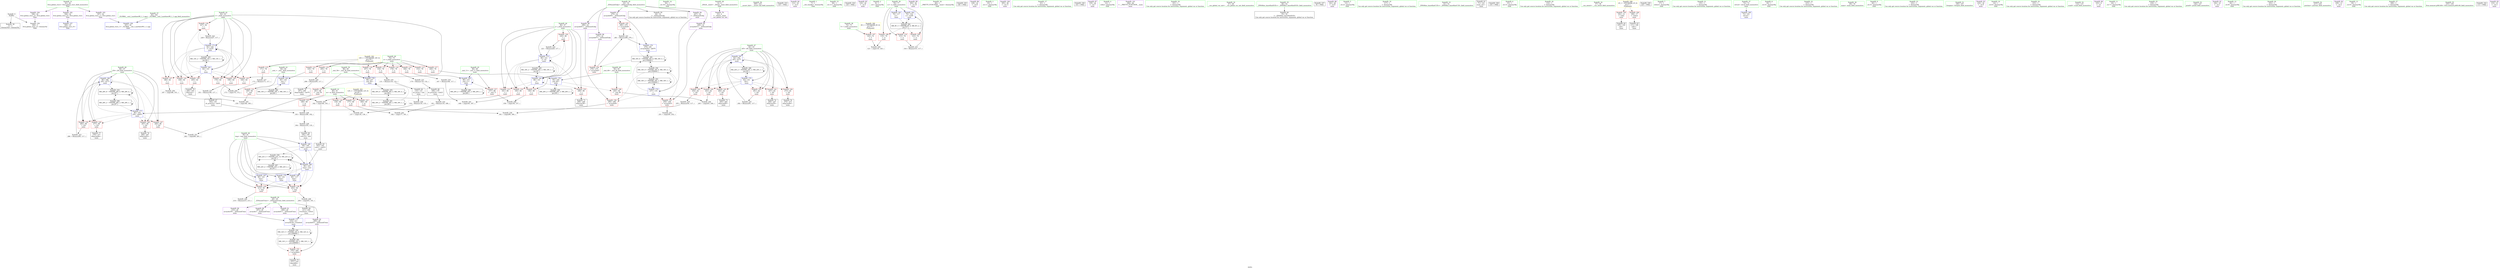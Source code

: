 digraph "SVFG" {
	label="SVFG";

	Node0x55eba42e4de0 [shape=record,color=grey,label="{NodeID: 0\nNullPtr}"];
	Node0x55eba42e4de0 -> Node0x55eba430d1f0[style=solid];
	Node0x55eba42e4de0 -> Node0x55eba43135a0[style=solid];
	Node0x55eba43146e0 [shape=record,color=blue,label="{NodeID: 180\n96\<--286\nj54\<--inc73\nmain\n}"];
	Node0x55eba43146e0 -> Node0x55eba4312b80[style=dashed];
	Node0x55eba43146e0 -> Node0x55eba4312c50[style=dashed];
	Node0x55eba43146e0 -> Node0x55eba4312d20[style=dashed];
	Node0x55eba43146e0 -> Node0x55eba4312df0[style=dashed];
	Node0x55eba43146e0 -> Node0x55eba43146e0[style=dashed];
	Node0x55eba43146e0 -> Node0x55eba4322f80[style=dashed];
	Node0x55eba430b930 [shape=record,color=purple,label="{NodeID: 97\n279\<--32\narrayidx69\<--_ZZ4mainE2dp\nmain\n}"];
	Node0x55eba430b930 -> Node0x55eba4313200[style=solid];
	Node0x55eba430b930 -> Node0x55eba4314610[style=solid];
	Node0x55eba42ea190 [shape=record,color=green,label="{NodeID: 14\n36\<--1\n.str.10\<--dummyObj\nGlob }"];
	Node0x55eba430c520 [shape=record,color=red,label="{NodeID: 111\n130\<--78\n\<--n\nmain\n}"];
	Node0x55eba430c520 -> Node0x55eba4318b40[style=solid];
	Node0x55eba42e9ef0 [shape=record,color=green,label="{NodeID: 28\n4\<--6\n_ZStL8__ioinit\<--_ZStL8__ioinit_field_insensitive\nGlob }"];
	Node0x55eba42e9ef0 -> Node0x55eba430e390[style=solid];
	Node0x55eba432ec80 [shape=record,color=black,label="{NodeID: 291\nMR_30V_2 = PHI(MR_30V_3, MR_30V_1, )\npts\{99 \}\n}"];
	Node0x55eba432ec80 -> Node0x55eba4314540[style=dashed];
	Node0x55eba432ec80 -> Node0x55eba4323480[style=dashed];
	Node0x55eba432ec80 -> Node0x55eba432ec80[style=dashed];
	Node0x55eba43119a0 [shape=record,color=red,label="{NodeID: 125\n160\<--82\n\<--i\nmain\n}"];
	Node0x55eba43119a0 -> Node0x55eba4310790[style=solid];
	Node0x55eba430b380 [shape=record,color=green,label="{NodeID: 42\n82\<--83\ni\<--i_field_insensitive\nmain\n}"];
	Node0x55eba430b380 -> Node0x55eba43118d0[style=solid];
	Node0x55eba430b380 -> Node0x55eba43119a0[style=solid];
	Node0x55eba430b380 -> Node0x55eba4311a70[style=solid];
	Node0x55eba430b380 -> Node0x55eba4311b40[style=solid];
	Node0x55eba430b380 -> Node0x55eba4311c10[style=solid];
	Node0x55eba430b380 -> Node0x55eba4311ce0[style=solid];
	Node0x55eba430b380 -> Node0x55eba4311db0[style=solid];
	Node0x55eba430b380 -> Node0x55eba4313840[style=solid];
	Node0x55eba430b380 -> Node0x55eba4314130[style=solid];
	Node0x55eba43177c0 [shape=record,color=grey,label="{NodeID: 222\n228 = Binary(227, 117, )\n}"];
	Node0x55eba43177c0 -> Node0x55eba4314130[style=solid];
	Node0x55eba4312500 [shape=record,color=red,label="{NodeID: 139\n213\<--90\n\<--tmp\nmain\n}"];
	Node0x55eba4312500 -> Node0x55eba4317dc0[style=solid];
	Node0x55eba430cff0 [shape=record,color=green,label="{NodeID: 56\n309\<--310\n__assert_fail\<--__assert_fail_field_insensitive\n}"];
	Node0x55eba4318cc0 [shape=record,color=grey,label="{NodeID: 236\n134 = Binary(135, 133, )\n}"];
	Node0x55eba4318cc0 -> Node0x55eba4319d40[style=solid];
	Node0x55eba4313060 [shape=record,color=red,label="{NodeID: 153\n270\<--269\n\<--arrayidx63\nmain\n}"];
	Node0x55eba4313060 -> Node0x55eba430e050[style=solid];
	Node0x55eba430dc40 [shape=record,color=black,label="{NodeID: 70\n206\<--205\nidxprom\<--\nmain\n}"];
	Node0x55eba4341d10 [shape=record,color=black,label="{NodeID: 333\n125 = PHI()\n}"];
	Node0x55eba4310490 [shape=record,color=grey,label="{NodeID: 250\n187 = cmp(186, 101, )\n}"];
	Node0x55eba4313c50 [shape=record,color=blue,label="{NodeID: 167\n90\<--101\ntmp\<--\nmain\n}"];
	Node0x55eba4313c50 -> Node0x55eba4312430[style=dashed];
	Node0x55eba4313c50 -> Node0x55eba4312500[style=dashed];
	Node0x55eba4313c50 -> Node0x55eba4324380[style=dashed];
	Node0x55eba430e7a0 [shape=record,color=purple,label="{NodeID: 84\n112\<--18\n\<--.str.4\nmain\n}"];
	Node0x55eba42fd190 [shape=record,color=green,label="{NodeID: 1\n7\<--1\n__dso_handle\<--dummyObj\nGlob }"];
	Node0x55eba43147b0 [shape=record,color=blue,label="{NodeID: 181\n92\<--292\ni45\<--inc77\nmain\n}"];
	Node0x55eba43147b0 -> Node0x55eba43125d0[style=dashed];
	Node0x55eba43147b0 -> Node0x55eba43126a0[style=dashed];
	Node0x55eba43147b0 -> Node0x55eba4312770[style=dashed];
	Node0x55eba43147b0 -> Node0x55eba4312840[style=dashed];
	Node0x55eba43147b0 -> Node0x55eba4312910[style=dashed];
	Node0x55eba43147b0 -> Node0x55eba43129e0[style=dashed];
	Node0x55eba43147b0 -> Node0x55eba43147b0[style=dashed];
	Node0x55eba43147b0 -> Node0x55eba432dd80[style=dashed];
	Node0x55eba430ba00 [shape=record,color=purple,label="{NodeID: 98\n298\<--32\narrayidx81\<--_ZZ4mainE2dp\nmain\n}"];
	Node0x55eba430ba00 -> Node0x55eba43132d0[style=solid];
	Node0x55eba42ea260 [shape=record,color=green,label="{NodeID: 15\n38\<--1\n.str.11\<--dummyObj\nGlob }"];
	Node0x55eba430c5f0 [shape=record,color=red,label="{NodeID: 112\n145\<--78\n\<--n\nmain\n}"];
	Node0x55eba430c5f0 -> Node0x55eba4313910[style=solid];
	Node0x55eba42e4f80 [shape=record,color=green,label="{NodeID: 29\n28\<--29\n_ZZ4mainE3ans\<--_ZZ4mainE3ans_field_insensitive\nGlob }"];
	Node0x55eba42e4f80 -> Node0x55eba430ebb0[style=solid];
	Node0x55eba42e4f80 -> Node0x55eba430ec80[style=solid];
	Node0x55eba42e4f80 -> Node0x55eba430ed50[style=solid];
	Node0x55eba42e4f80 -> Node0x55eba430ee20[style=solid];
	Node0x55eba432f180 [shape=record,color=black,label="{NodeID: 292\nMR_32V_2 = PHI(MR_32V_3, MR_32V_1, )\npts\{290000 \}\n}"];
	Node0x55eba432f180 -> Node0x55eba4313060[style=dashed];
	Node0x55eba432f180 -> Node0x55eba4324880[style=dashed];
	Node0x55eba432f180 -> Node0x55eba432f180[style=dashed];
	Node0x55eba4311a70 [shape=record,color=red,label="{NodeID: 126\n170\<--82\n\<--i\nmain\n}"];
	Node0x55eba4311a70 -> Node0x55eba43192c0[style=solid];
	Node0x55eba430b450 [shape=record,color=green,label="{NodeID: 43\n84\<--85\n_end_\<--_end__field_insensitive\nmain\n}"];
	Node0x55eba430b450 -> Node0x55eba4311e80[style=solid];
	Node0x55eba430b450 -> Node0x55eba4313910[style=solid];
	Node0x55eba4317940 [shape=record,color=grey,label="{NodeID: 223\n286 = Binary(285, 117, )\n}"];
	Node0x55eba4317940 -> Node0x55eba43146e0[style=solid];
	Node0x55eba43125d0 [shape=record,color=red,label="{NodeID: 140\n243\<--92\n\<--i45\nmain\n}"];
	Node0x55eba43125d0 -> Node0x55eba43198c0[style=solid];
	Node0x55eba430d0f0 [shape=record,color=green,label="{NodeID: 57\n44\<--342\n_GLOBAL__sub_I_matthew99_1_1.cpp\<--_GLOBAL__sub_I_matthew99_1_1.cpp_field_insensitive\n}"];
	Node0x55eba430d0f0 -> Node0x55eba43134a0[style=solid];
	Node0x55eba4318e40 [shape=record,color=grey,label="{NodeID: 237\n191 = Binary(190, 117, )\n}"];
	Node0x55eba4318e40 -> Node0x55eba430d9d0[style=solid];
	Node0x55eba4313130 [shape=record,color=red,label="{NodeID: 154\n276\<--275\n\<--arrayidx67\nmain\n}"];
	Node0x55eba4313130 -> Node0x55eba4317640[style=solid];
	Node0x55eba430dd10 [shape=record,color=black,label="{NodeID: 71\n209\<--208\nidxprom38\<--\nmain\n}"];
	Node0x55eba4341e10 [shape=record,color=black,label="{NodeID: 334\n129 = PHI()\n}"];
	Node0x55eba4310610 [shape=record,color=grey,label="{NodeID: 251\n262 = cmp(260, 261, )\n}"];
	Node0x55eba4313d20 [shape=record,color=blue,label="{NodeID: 168\n90\<--117\ntmp\<--\nmain\n}"];
	Node0x55eba4313d20 -> Node0x55eba4312430[style=dashed];
	Node0x55eba4313d20 -> Node0x55eba4312500[style=dashed];
	Node0x55eba4313d20 -> Node0x55eba4324380[style=dashed];
	Node0x55eba430e870 [shape=record,color=purple,label="{NodeID: 85\n124\<--20\n\<--.str.5\nmain\n}"];
	Node0x55eba42e4d00 [shape=record,color=green,label="{NodeID: 2\n8\<--1\n.str\<--dummyObj\nGlob }"];
	Node0x55eba4314880 [shape=record,color=blue,label="{NodeID: 182\n76\<--316\ncc\<--inc85\nmain\n}"];
	Node0x55eba4314880 -> Node0x55eba432bf80[style=dashed];
	Node0x55eba430bad0 [shape=record,color=purple,label="{NodeID: 99\n304\<--36\n\<--.str.10\nmain\n}"];
	Node0x55eba42ea770 [shape=record,color=green,label="{NodeID: 16\n40\<--1\n__PRETTY_FUNCTION__.main\<--dummyObj\nGlob }"];
	Node0x55eba430c6c0 [shape=record,color=red,label="{NodeID: 113\n153\<--78\n\<--n\nmain\n}"];
	Node0x55eba430c6c0 -> Node0x55eba4313ab0[style=solid];
	Node0x55eba42e5050 [shape=record,color=green,label="{NodeID: 30\n32\<--35\n_ZZ4mainE2dp\<--_ZZ4mainE2dp_field_insensitive\nGlob }"];
	Node0x55eba42e5050 -> Node0x55eba430d2f0[style=solid];
	Node0x55eba42e5050 -> Node0x55eba430efc0[style=solid];
	Node0x55eba42e5050 -> Node0x55eba430f090[style=solid];
	Node0x55eba42e5050 -> Node0x55eba430b860[style=solid];
	Node0x55eba42e5050 -> Node0x55eba430b930[style=solid];
	Node0x55eba42e5050 -> Node0x55eba430ba00[style=solid];
	Node0x55eba432f680 [shape=record,color=black,label="{NodeID: 293\nMR_34V_2 = PHI(MR_34V_3, MR_34V_1, )\npts\{350000 \}\n}"];
	Node0x55eba432f680 -> Node0x55eba4314200[style=dashed];
	Node0x55eba432f680 -> Node0x55eba432f680[style=dashed];
	Node0x55eba4311b40 [shape=record,color=red,label="{NodeID: 127\n186\<--82\n\<--i\nmain\n}"];
	Node0x55eba4311b40 -> Node0x55eba4310490[style=solid];
	Node0x55eba430b520 [shape=record,color=green,label="{NodeID: 44\n86\<--87\nj\<--j_field_insensitive\nmain\n}"];
	Node0x55eba430b520 -> Node0x55eba4311f50[style=solid];
	Node0x55eba430b520 -> Node0x55eba4312020[style=solid];
	Node0x55eba430b520 -> Node0x55eba43120f0[style=solid];
	Node0x55eba430b520 -> Node0x55eba43121c0[style=solid];
	Node0x55eba430b520 -> Node0x55eba4312290[style=solid];
	Node0x55eba430b520 -> Node0x55eba43139e0[style=solid];
	Node0x55eba430b520 -> Node0x55eba4314060[style=solid];
	Node0x55eba4317ac0 [shape=record,color=grey,label="{NodeID: 224\n221 = Binary(220, 117, )\n}"];
	Node0x55eba4317ac0 -> Node0x55eba4314060[style=solid];
	Node0x55eba43126a0 [shape=record,color=red,label="{NodeID: 141\n247\<--92\n\<--i45\nmain\n}"];
	Node0x55eba43126a0 -> Node0x55eba430dde0[style=solid];
	Node0x55eba430d1f0 [shape=record,color=black,label="{NodeID: 58\n2\<--3\ndummyVal\<--dummyVal\n}"];
	Node0x55eba4318fc0 [shape=record,color=grey,label="{NodeID: 238\n193 = Binary(189, 192, )\n}"];
	Node0x55eba4318fc0 -> Node0x55eba43180c0[style=solid];
	Node0x55eba4313200 [shape=record,color=red,label="{NodeID: 155\n280\<--279\n\<--arrayidx69\nmain\n}"];
	Node0x55eba4313200 -> Node0x55eba4317640[style=solid];
	Node0x55eba430dde0 [shape=record,color=black,label="{NodeID: 72\n248\<--247\nidxprom50\<--\nmain\n}"];
	Node0x55eba4341f10 [shape=record,color=black,label="{NodeID: 335\n140 = PHI()\n}"];
	Node0x55eba4310790 [shape=record,color=grey,label="{NodeID: 252\n162 = cmp(160, 161, )\n}"];
	Node0x55eba4310790 -> Node0x55eba430d830[style=solid];
	Node0x55eba4313df0 [shape=record,color=blue,label="{NodeID: 169\n90\<--195\ntmp\<--conv33\nmain\n}"];
	Node0x55eba4313df0 -> Node0x55eba4312430[style=dashed];
	Node0x55eba4313df0 -> Node0x55eba4312500[style=dashed];
	Node0x55eba4313df0 -> Node0x55eba4324380[style=dashed];
	Node0x55eba430e940 [shape=record,color=purple,label="{NodeID: 86\n128\<--22\n\<--.str.6\nmain\n}"];
	Node0x55eba42e8d30 [shape=record,color=green,label="{NodeID: 3\n10\<--1\n.str.1\<--dummyObj\nGlob }"];
	Node0x55eba430bba0 [shape=record,color=purple,label="{NodeID: 100\n305\<--38\n\<--.str.11\nmain\n}"];
	Node0x55eba42ea840 [shape=record,color=green,label="{NodeID: 17\n43\<--1\n\<--dummyObj\nCan only get source location for instruction, argument, global var or function.}"];
	Node0x55eba430c790 [shape=record,color=red,label="{NodeID: 114\n166\<--78\n\<--n\nmain\n}"];
	Node0x55eba430c790 -> Node0x55eba43189c0[style=solid];
	Node0x55eba42e5150 [shape=record,color=green,label="{NodeID: 31\n42\<--46\nllvm.global_ctors\<--llvm.global_ctors_field_insensitive\nGlob }"];
	Node0x55eba42e5150 -> Node0x55eba430bd40[style=solid];
	Node0x55eba42e5150 -> Node0x55eba430be40[style=solid];
	Node0x55eba42e5150 -> Node0x55eba430bf40[style=solid];
	Node0x55eba4311c10 [shape=record,color=red,label="{NodeID: 128\n190\<--82\n\<--i\nmain\n}"];
	Node0x55eba4311c10 -> Node0x55eba4318e40[style=solid];
	Node0x55eba430b5f0 [shape=record,color=green,label="{NodeID: 45\n88\<--89\n_end_11\<--_end_11_field_insensitive\nmain\n}"];
	Node0x55eba430b5f0 -> Node0x55eba4312360[style=solid];
	Node0x55eba430b5f0 -> Node0x55eba4313ab0[style=solid];
	Node0x55eba4317c40 [shape=record,color=grey,label="{NodeID: 225\n292 = Binary(291, 117, )\n}"];
	Node0x55eba4317c40 -> Node0x55eba43147b0[style=solid];
	Node0x55eba4312770 [shape=record,color=red,label="{NodeID: 142\n254\<--92\n\<--i45\nmain\n}"];
	Node0x55eba4312770 -> Node0x55eba43183c0[style=solid];
	Node0x55eba430d2f0 [shape=record,color=black,label="{NodeID: 59\n34\<--32\n\<--_ZZ4mainE2dp\nCan only get source location for instruction, argument, global var or function.}"];
	Node0x55eba4319140 [shape=record,color=grey,label="{NodeID: 239\n301 = cmp(299, 300, )\n}"];
	Node0x55eba43132d0 [shape=record,color=red,label="{NodeID: 156\n299\<--298\n\<--arrayidx81\nmain\n}"];
	Node0x55eba43132d0 -> Node0x55eba4319140[style=solid];
	Node0x55eba430deb0 [shape=record,color=black,label="{NodeID: 73\n265\<--264\nidxprom60\<--\nmain\n}"];
	Node0x55eba4342010 [shape=record,color=black,label="{NodeID: 336\n143 = PHI()\n}"];
	Node0x55eba4313ec0 [shape=record,color=blue,label="{NodeID: 170\n90\<--101\ntmp\<--\nmain\n}"];
	Node0x55eba4313ec0 -> Node0x55eba4312430[style=dashed];
	Node0x55eba4313ec0 -> Node0x55eba4312500[style=dashed];
	Node0x55eba4313ec0 -> Node0x55eba4324380[style=dashed];
	Node0x55eba430ea10 [shape=record,color=purple,label="{NodeID: 87\n139\<--24\n\<--.str.7\nmain\n}"];
	Node0x55eba42e5730 [shape=record,color=green,label="{NodeID: 4\n12\<--1\nstdin\<--dummyObj\nGlob }"];
	Node0x55eba430bc70 [shape=record,color=purple,label="{NodeID: 101\n306\<--40\n\<--__PRETTY_FUNCTION__.main\nmain\n}"];
	Node0x55eba42ea910 [shape=record,color=green,label="{NodeID: 18\n101\<--1\n\<--dummyObj\nCan only get source location for instruction, argument, global var or function.}"];
	Node0x55eba432ba80 [shape=record,color=black,label="{NodeID: 281\nMR_34V_6 = PHI(MR_34V_8, MR_34V_5, )\npts\{350000 \}\n}"];
	Node0x55eba432ba80 -> Node0x55eba4313130[style=dashed];
	Node0x55eba432ba80 -> Node0x55eba4313200[style=dashed];
	Node0x55eba432ba80 -> Node0x55eba4314610[style=dashed];
	Node0x55eba432ba80 -> Node0x55eba4323980[style=dashed];
	Node0x55eba432ba80 -> Node0x55eba432ba80[style=dashed];
	Node0x55eba4311180 [shape=record,color=red,label="{NodeID: 115\n171\<--78\n\<--n\nmain\n}"];
	Node0x55eba4311180 -> Node0x55eba4317f40[style=solid];
	Node0x55eba42e5250 [shape=record,color=green,label="{NodeID: 32\n47\<--48\n__cxx_global_var_init\<--__cxx_global_var_init_field_insensitive\n}"];
	Node0x55eba4311ce0 [shape=record,color=red,label="{NodeID: 129\n205\<--82\n\<--i\nmain\n}"];
	Node0x55eba4311ce0 -> Node0x55eba430dc40[style=solid];
	Node0x55eba430b6c0 [shape=record,color=green,label="{NodeID: 46\n90\<--91\ntmp\<--tmp_field_insensitive\nmain\n}"];
	Node0x55eba430b6c0 -> Node0x55eba4312430[style=solid];
	Node0x55eba430b6c0 -> Node0x55eba4312500[style=solid];
	Node0x55eba430b6c0 -> Node0x55eba4313b80[style=solid];
	Node0x55eba430b6c0 -> Node0x55eba4313c50[style=solid];
	Node0x55eba430b6c0 -> Node0x55eba4313d20[style=solid];
	Node0x55eba430b6c0 -> Node0x55eba4313df0[style=solid];
	Node0x55eba430b6c0 -> Node0x55eba4313ec0[style=solid];
	Node0x55eba4317dc0 [shape=record,color=grey,label="{NodeID: 226\n214 = Binary(215, 213, )\n}"];
	Node0x55eba4312840 [shape=record,color=red,label="{NodeID: 143\n264\<--92\n\<--i45\nmain\n}"];
	Node0x55eba4312840 -> Node0x55eba430deb0[style=solid];
	Node0x55eba430d3f0 [shape=record,color=black,label="{NodeID: 60\n55\<--56\n\<--_ZNSt8ios_base4InitD1Ev\nCan only get source location for instruction, argument, global var or function.}"];
	Node0x55eba43192c0 [shape=record,color=grey,label="{NodeID: 240\n173 = cmp(170, 172, )\n}"];
	Node0x55eba43133a0 [shape=record,color=blue,label="{NodeID: 157\n346\<--43\nllvm.global_ctors_0\<--\nGlob }"];
	Node0x55eba430df80 [shape=record,color=black,label="{NodeID: 74\n268\<--267\nidxprom62\<--\nmain\n}"];
	Node0x55eba4342110 [shape=record,color=black,label="{NodeID: 337\n54 = PHI()\n}"];
	Node0x55eba4322f80 [shape=record,color=black,label="{NodeID: 254\nMR_28V_8 = PHI(MR_28V_6, MR_28V_4, )\npts\{97 \}\n}"];
	Node0x55eba4322f80 -> Node0x55eba4314470[style=dashed];
	Node0x55eba4322f80 -> Node0x55eba4322f80[style=dashed];
	Node0x55eba4322f80 -> Node0x55eba432e780[style=dashed];
	Node0x55eba4313f90 [shape=record,color=blue,label="{NodeID: 171\n210\<--211\narrayidx39\<--frombool\nmain\n}"];
	Node0x55eba4313f90 -> Node0x55eba4324880[style=dashed];
	Node0x55eba430eae0 [shape=record,color=purple,label="{NodeID: 88\n142\<--26\n\<--.str.8\nmain\n}"];
	Node0x55eba42ead10 [shape=record,color=green,label="{NodeID: 5\n13\<--1\n.str.2\<--dummyObj\nGlob }"];
	Node0x55eba430bd40 [shape=record,color=purple,label="{NodeID: 102\n346\<--42\nllvm.global_ctors_0\<--llvm.global_ctors\nGlob }"];
	Node0x55eba430bd40 -> Node0x55eba43133a0[style=solid];
	Node0x55eba42ea9e0 [shape=record,color=green,label="{NodeID: 19\n117\<--1\n\<--dummyObj\nCan only get source location for instruction, argument, global var or function.}"];
	Node0x55eba432bf80 [shape=record,color=black,label="{NodeID: 282\nMR_8V_3 = PHI(MR_8V_4, MR_8V_2, )\npts\{77 \}\n}"];
	Node0x55eba432bf80 -> Node0x55eba430c2b0[style=dashed];
	Node0x55eba432bf80 -> Node0x55eba430c380[style=dashed];
	Node0x55eba432bf80 -> Node0x55eba430c450[style=dashed];
	Node0x55eba432bf80 -> Node0x55eba4314880[style=dashed];
	Node0x55eba4311250 [shape=record,color=red,label="{NodeID: 116\n178\<--78\n\<--n\nmain\n}"];
	Node0x55eba4311250 -> Node0x55eba4318540[style=solid];
	Node0x55eba42e5350 [shape=record,color=green,label="{NodeID: 33\n51\<--52\n_ZNSt8ios_base4InitC1Ev\<--_ZNSt8ios_base4InitC1Ev_field_insensitive\n}"];
	Node0x55eba4311db0 [shape=record,color=red,label="{NodeID: 130\n227\<--82\n\<--i\nmain\n}"];
	Node0x55eba4311db0 -> Node0x55eba43177c0[style=solid];
	Node0x55eba430b790 [shape=record,color=green,label="{NodeID: 47\n92\<--93\ni45\<--i45_field_insensitive\nmain\n}"];
	Node0x55eba430b790 -> Node0x55eba43125d0[style=solid];
	Node0x55eba430b790 -> Node0x55eba43126a0[style=solid];
	Node0x55eba430b790 -> Node0x55eba4312770[style=solid];
	Node0x55eba430b790 -> Node0x55eba4312840[style=solid];
	Node0x55eba430b790 -> Node0x55eba4312910[style=solid];
	Node0x55eba430b790 -> Node0x55eba43129e0[style=solid];
	Node0x55eba430b790 -> Node0x55eba43142d0[style=solid];
	Node0x55eba430b790 -> Node0x55eba43147b0[style=solid];
	Node0x55eba4317f40 [shape=record,color=grey,label="{NodeID: 227\n172 = Binary(171, 117, )\n}"];
	Node0x55eba4317f40 -> Node0x55eba43192c0[style=solid];
	Node0x55eba4312910 [shape=record,color=red,label="{NodeID: 144\n273\<--92\n\<--i45\nmain\n}"];
	Node0x55eba4312910 -> Node0x55eba430e120[style=solid];
	Node0x55eba430d4f0 [shape=record,color=black,label="{NodeID: 61\n71\<--101\nmain_ret\<--\nmain\n}"];
	Node0x55eba4319440 [shape=record,color=grey,label="{NodeID: 241\n168 = cmp(165, 167, )\n}"];
	Node0x55eba43134a0 [shape=record,color=blue,label="{NodeID: 158\n347\<--44\nllvm.global_ctors_1\<--_GLOBAL__sub_I_matthew99_1_1.cpp\nGlob }"];
	Node0x55eba430e050 [shape=record,color=black,label="{NodeID: 75\n271\<--270\ntobool64\<--\nmain\n}"];
	Node0x55eba4342210 [shape=record,color=black,label="{NodeID: 338\n216 = PHI()\n}"];
	Node0x55eba4323480 [shape=record,color=black,label="{NodeID: 255\nMR_30V_6 = PHI(MR_30V_5, MR_30V_4, )\npts\{99 \}\n}"];
	Node0x55eba4323480 -> Node0x55eba4314540[style=dashed];
	Node0x55eba4323480 -> Node0x55eba4323480[style=dashed];
	Node0x55eba4323480 -> Node0x55eba432ec80[style=dashed];
	Node0x55eba4314060 [shape=record,color=blue,label="{NodeID: 172\n86\<--221\nj\<--inc\nmain\n}"];
	Node0x55eba4314060 -> Node0x55eba4311f50[style=dashed];
	Node0x55eba4314060 -> Node0x55eba4312020[style=dashed];
	Node0x55eba4314060 -> Node0x55eba43120f0[style=dashed];
	Node0x55eba4314060 -> Node0x55eba43121c0[style=dashed];
	Node0x55eba4314060 -> Node0x55eba4312290[style=dashed];
	Node0x55eba4314060 -> Node0x55eba43139e0[style=dashed];
	Node0x55eba4314060 -> Node0x55eba4314060[style=dashed];
	Node0x55eba4314060 -> Node0x55eba432ce80[style=dashed];
	Node0x55eba430ebb0 [shape=record,color=purple,label="{NodeID: 89\n207\<--28\narrayidx\<--_ZZ4mainE3ans\nmain\n}"];
	Node0x55eba42eada0 [shape=record,color=green,label="{NodeID: 6\n15\<--1\n.str.3\<--dummyObj\nGlob }"];
	Node0x55eba430be40 [shape=record,color=purple,label="{NodeID: 103\n347\<--42\nllvm.global_ctors_1\<--llvm.global_ctors\nGlob }"];
	Node0x55eba430be40 -> Node0x55eba43134a0[style=solid];
	Node0x55eba42eaab0 [shape=record,color=green,label="{NodeID: 20\n132\<--1\n\<--dummyObj\nCan only get source location for instruction, argument, global var or function.}"];
	Node0x55eba432c480 [shape=record,color=black,label="{NodeID: 283\nMR_14V_2 = PHI(MR_14V_3, MR_14V_1, )\npts\{83 \}\n}"];
	Node0x55eba432c480 -> Node0x55eba4313840[style=dashed];
	Node0x55eba432c480 -> Node0x55eba432c480[style=dashed];
	Node0x55eba4311320 [shape=record,color=red,label="{NodeID: 117\n240\<--78\n\<--n\nmain\n}"];
	Node0x55eba4311320 -> Node0x55eba43143a0[style=solid];
	Node0x55eba42e5450 [shape=record,color=green,label="{NodeID: 34\n57\<--58\n__cxa_atexit\<--__cxa_atexit_field_insensitive\n}"];
	Node0x55eba4311e80 [shape=record,color=red,label="{NodeID: 131\n149\<--84\n\<--_end_\nmain\n}"];
	Node0x55eba4311e80 -> Node0x55eba4319a40[style=solid];
	Node0x55eba430c880 [shape=record,color=green,label="{NodeID: 48\n94\<--95\n_end_46\<--_end_46_field_insensitive\nmain\n}"];
	Node0x55eba430c880 -> Node0x55eba4312ab0[style=solid];
	Node0x55eba430c880 -> Node0x55eba43143a0[style=solid];
	Node0x55eba43180c0 [shape=record,color=grey,label="{NodeID: 228\n194 = Binary(193, 135, )\n}"];
	Node0x55eba43180c0 -> Node0x55eba430daa0[style=solid];
	Node0x55eba43129e0 [shape=record,color=red,label="{NodeID: 145\n291\<--92\n\<--i45\nmain\n}"];
	Node0x55eba43129e0 -> Node0x55eba4317c40[style=solid];
	Node0x55eba430d5c0 [shape=record,color=black,label="{NodeID: 62\n105\<--102\ncall\<--\nmain\n}"];
	Node0x55eba43195c0 [shape=record,color=grey,label="{NodeID: 242\n182 = cmp(177, 181, )\n}"];
	Node0x55eba43135a0 [shape=record,color=blue, style = dotted,label="{NodeID: 159\n348\<--3\nllvm.global_ctors_2\<--dummyVal\nGlob }"];
	Node0x55eba430e120 [shape=record,color=black,label="{NodeID: 76\n274\<--273\nidxprom66\<--\nmain\n}"];
	Node0x55eba4342310 [shape=record,color=black,label="{NodeID: 339\n225 = PHI()\n}"];
	Node0x55eba4323980 [shape=record,color=black,label="{NodeID: 256\nMR_34V_9 = PHI(MR_34V_6, MR_34V_5, )\npts\{350000 \}\n}"];
	Node0x55eba4323980 -> Node0x55eba4312f90[style=dashed];
	Node0x55eba4323980 -> Node0x55eba43132d0[style=dashed];
	Node0x55eba4323980 -> Node0x55eba4323980[style=dashed];
	Node0x55eba4323980 -> Node0x55eba432ba80[style=dashed];
	Node0x55eba4323980 -> Node0x55eba432f680[style=dashed];
	Node0x55eba4314130 [shape=record,color=blue,label="{NodeID: 173\n82\<--228\ni\<--inc43\nmain\n}"];
	Node0x55eba4314130 -> Node0x55eba43118d0[style=dashed];
	Node0x55eba4314130 -> Node0x55eba43119a0[style=dashed];
	Node0x55eba4314130 -> Node0x55eba4311a70[style=dashed];
	Node0x55eba4314130 -> Node0x55eba4311b40[style=dashed];
	Node0x55eba4314130 -> Node0x55eba4311c10[style=dashed];
	Node0x55eba4314130 -> Node0x55eba4311ce0[style=dashed];
	Node0x55eba4314130 -> Node0x55eba4311db0[style=dashed];
	Node0x55eba4314130 -> Node0x55eba4314130[style=dashed];
	Node0x55eba4314130 -> Node0x55eba432c480[style=dashed];
	Node0x55eba430ec80 [shape=record,color=purple,label="{NodeID: 90\n210\<--28\narrayidx39\<--_ZZ4mainE3ans\nmain\n}"];
	Node0x55eba430ec80 -> Node0x55eba4313f90[style=solid];
	Node0x55eba42e5830 [shape=record,color=green,label="{NodeID: 7\n17\<--1\nstdout\<--dummyObj\nGlob }"];
	Node0x55eba430bf40 [shape=record,color=purple,label="{NodeID: 104\n348\<--42\nllvm.global_ctors_2\<--llvm.global_ctors\nGlob }"];
	Node0x55eba430bf40 -> Node0x55eba43135a0[style=solid];
	Node0x55eba42eab80 [shape=record,color=green,label="{NodeID: 21\n135\<--1\n\<--dummyObj\nCan only get source location for instruction, argument, global var or function.}"];
	Node0x55eba432c980 [shape=record,color=black,label="{NodeID: 284\nMR_16V_2 = PHI(MR_16V_3, MR_16V_1, )\npts\{85 \}\n}"];
	Node0x55eba432c980 -> Node0x55eba4313910[style=dashed];
	Node0x55eba432c980 -> Node0x55eba432c980[style=dashed];
	Node0x55eba43113f0 [shape=record,color=red,label="{NodeID: 118\n257\<--78\n\<--n\nmain\n}"];
	Node0x55eba43113f0 -> Node0x55eba4314540[style=solid];
	Node0x55eba42e5550 [shape=record,color=green,label="{NodeID: 35\n56\<--62\n_ZNSt8ios_base4InitD1Ev\<--_ZNSt8ios_base4InitD1Ev_field_insensitive\n}"];
	Node0x55eba42e5550 -> Node0x55eba430d3f0[style=solid];
	Node0x55eba4330f80 [shape=record,color=yellow,style=double,label="{NodeID: 298\n2V_1 = ENCHI(MR_2V_0)\npts\{1 \}\nFun[main]}"];
	Node0x55eba4330f80 -> Node0x55eba430c040[style=dashed];
	Node0x55eba4330f80 -> Node0x55eba430c110[style=dashed];
	Node0x55eba4311f50 [shape=record,color=red,label="{NodeID: 132\n156\<--86\n\<--j\nmain\n}"];
	Node0x55eba4311f50 -> Node0x55eba4319bc0[style=solid];
	Node0x55eba430c950 [shape=record,color=green,label="{NodeID: 49\n96\<--97\nj54\<--j54_field_insensitive\nmain\n}"];
	Node0x55eba430c950 -> Node0x55eba4312b80[style=solid];
	Node0x55eba430c950 -> Node0x55eba4312c50[style=solid];
	Node0x55eba430c950 -> Node0x55eba4312d20[style=solid];
	Node0x55eba430c950 -> Node0x55eba4312df0[style=solid];
	Node0x55eba430c950 -> Node0x55eba4314470[style=solid];
	Node0x55eba430c950 -> Node0x55eba43146e0[style=solid];
	Node0x55eba4318240 [shape=record,color=grey,label="{NodeID: 229\n296 = Binary(295, 117, )\n}"];
	Node0x55eba4318240 -> Node0x55eba430e2c0[style=solid];
	Node0x55eba4312ab0 [shape=record,color=red,label="{NodeID: 146\n244\<--94\n\<--_end_46\nmain\n}"];
	Node0x55eba4312ab0 -> Node0x55eba43198c0[style=solid];
	Node0x55eba430d690 [shape=record,color=black,label="{NodeID: 63\n111\<--108\ncall1\<--\nmain\n}"];
	Node0x55eba4319740 [shape=record,color=grey,label="{NodeID: 243\n251 = cmp(250, 252, )\n}"];
	Node0x55eba43136a0 [shape=record,color=blue,label="{NodeID: 160\n72\<--101\nretval\<--\nmain\n}"];
	Node0x55eba430e1f0 [shape=record,color=black,label="{NodeID: 77\n278\<--277\nidxprom68\<--\nmain\n}"];
	Node0x55eba4314200 [shape=record,color=blue,label="{NodeID: 174\n237\<--135\n\<--\nmain\n}"];
	Node0x55eba4314200 -> Node0x55eba4312f90[style=dashed];
	Node0x55eba4314200 -> Node0x55eba43132d0[style=dashed];
	Node0x55eba4314200 -> Node0x55eba4323980[style=dashed];
	Node0x55eba4314200 -> Node0x55eba432ba80[style=dashed];
	Node0x55eba4314200 -> Node0x55eba432f680[style=dashed];
	Node0x55eba430ed50 [shape=record,color=purple,label="{NodeID: 91\n266\<--28\narrayidx61\<--_ZZ4mainE3ans\nmain\n}"];
	Node0x55eba42e58c0 [shape=record,color=green,label="{NodeID: 8\n18\<--1\n.str.4\<--dummyObj\nGlob }"];
	Node0x55eba430c040 [shape=record,color=red,label="{NodeID: 105\n102\<--12\n\<--stdin\nmain\n}"];
	Node0x55eba430c040 -> Node0x55eba430d5c0[style=solid];
	Node0x55eba42e9a10 [shape=record,color=green,label="{NodeID: 22\n215\<--1\n\<--dummyObj\nCan only get source location for instruction, argument, global var or function.}"];
	Node0x55eba432ce80 [shape=record,color=black,label="{NodeID: 285\nMR_18V_2 = PHI(MR_18V_3, MR_18V_1, )\npts\{87 \}\n}"];
	Node0x55eba432ce80 -> Node0x55eba43139e0[style=dashed];
	Node0x55eba432ce80 -> Node0x55eba432ce80[style=dashed];
	Node0x55eba43114c0 [shape=record,color=red,label="{NodeID: 119\n295\<--78\n\<--n\nmain\n}"];
	Node0x55eba43114c0 -> Node0x55eba4318240[style=solid];
	Node0x55eba430aeb0 [shape=record,color=green,label="{NodeID: 36\n69\<--70\nmain\<--main_field_insensitive\n}"];
	Node0x55eba4312020 [shape=record,color=red,label="{NodeID: 133\n161\<--86\n\<--j\nmain\n}"];
	Node0x55eba4312020 -> Node0x55eba4310790[style=solid];
	Node0x55eba430ca20 [shape=record,color=green,label="{NodeID: 50\n98\<--99\n_end_56\<--_end_56_field_insensitive\nmain\n}"];
	Node0x55eba430ca20 -> Node0x55eba4312ec0[style=solid];
	Node0x55eba430ca20 -> Node0x55eba4314540[style=solid];
	Node0x55eba43183c0 [shape=record,color=grey,label="{NodeID: 230\n255 = Binary(254, 117, )\n}"];
	Node0x55eba43183c0 -> Node0x55eba4314470[style=solid];
	Node0x55eba4312b80 [shape=record,color=red,label="{NodeID: 147\n260\<--96\n\<--j54\nmain\n}"];
	Node0x55eba4312b80 -> Node0x55eba4310610[style=solid];
	Node0x55eba430d760 [shape=record,color=black,label="{NodeID: 64\n133\<--131\nsh_prom\<--sub\nmain\n}"];
	Node0x55eba430d760 -> Node0x55eba4318cc0[style=solid];
	Node0x55eba43198c0 [shape=record,color=grey,label="{NodeID: 244\n245 = cmp(243, 244, )\n}"];
	Node0x55eba4313770 [shape=record,color=blue,label="{NodeID: 161\n76\<--117\ncc\<--\nmain\n}"];
	Node0x55eba4313770 -> Node0x55eba432bf80[style=dashed];
	Node0x55eba430e2c0 [shape=record,color=black,label="{NodeID: 78\n297\<--296\nidxprom80\<--sub79\nmain\n}"];
	Node0x55eba4324380 [shape=record,color=black,label="{NodeID: 258\nMR_22V_5 = PHI(MR_22V_14, MR_22V_4, )\npts\{91 \}\n}"];
	Node0x55eba4324380 -> Node0x55eba4313b80[style=dashed];
	Node0x55eba4324380 -> Node0x55eba4324380[style=dashed];
	Node0x55eba4324380 -> Node0x55eba432d880[style=dashed];
	Node0x55eba43142d0 [shape=record,color=blue,label="{NodeID: 175\n92\<--101\ni45\<--\nmain\n}"];
	Node0x55eba43142d0 -> Node0x55eba43125d0[style=dashed];
	Node0x55eba43142d0 -> Node0x55eba43126a0[style=dashed];
	Node0x55eba43142d0 -> Node0x55eba4312770[style=dashed];
	Node0x55eba43142d0 -> Node0x55eba4312840[style=dashed];
	Node0x55eba43142d0 -> Node0x55eba4312910[style=dashed];
	Node0x55eba43142d0 -> Node0x55eba43129e0[style=dashed];
	Node0x55eba43142d0 -> Node0x55eba43147b0[style=dashed];
	Node0x55eba43142d0 -> Node0x55eba432dd80[style=dashed];
	Node0x55eba430ee20 [shape=record,color=purple,label="{NodeID: 92\n269\<--28\narrayidx63\<--_ZZ4mainE3ans\nmain\n}"];
	Node0x55eba430ee20 -> Node0x55eba4313060[style=solid];
	Node0x55eba42e5990 [shape=record,color=green,label="{NodeID: 9\n20\<--1\n.str.5\<--dummyObj\nGlob }"];
	Node0x55eba430c110 [shape=record,color=red,label="{NodeID: 106\n108\<--17\n\<--stdout\nmain\n}"];
	Node0x55eba430c110 -> Node0x55eba430d690[style=solid];
	Node0x55eba42e9ae0 [shape=record,color=green,label="{NodeID: 23\n232\<--1\n\<--dummyObj\nCan only get source location for instruction, argument, global var or function.}"];
	Node0x55eba432d380 [shape=record,color=black,label="{NodeID: 286\nMR_20V_2 = PHI(MR_20V_3, MR_20V_1, )\npts\{89 \}\n}"];
	Node0x55eba432d380 -> Node0x55eba4313ab0[style=dashed];
	Node0x55eba432d380 -> Node0x55eba432d380[style=dashed];
	Node0x55eba4311590 [shape=record,color=red,label="{NodeID: 120\n136\<--80\n\<--m\nmain\n}"];
	Node0x55eba4311590 -> Node0x55eba4319d40[style=solid];
	Node0x55eba430af70 [shape=record,color=green,label="{NodeID: 37\n72\<--73\nretval\<--retval_field_insensitive\nmain\n}"];
	Node0x55eba430af70 -> Node0x55eba43136a0[style=solid];
	Node0x55eba4331b80 [shape=record,color=yellow,style=double,label="{NodeID: 300\n6V_1 = ENCHI(MR_6V_0)\npts\{75 \}\nFun[main]}"];
	Node0x55eba4331b80 -> Node0x55eba430c1e0[style=dashed];
	Node0x55eba43120f0 [shape=record,color=red,label="{NodeID: 134\n165\<--86\n\<--j\nmain\n}"];
	Node0x55eba43120f0 -> Node0x55eba4319440[style=solid];
	Node0x55eba430caf0 [shape=record,color=green,label="{NodeID: 51\n106\<--107\nfreopen\<--freopen_field_insensitive\n}"];
	Node0x55eba4318540 [shape=record,color=grey,label="{NodeID: 231\n179 = Binary(178, 132, )\n}"];
	Node0x55eba4318540 -> Node0x55eba430d900[style=solid];
	Node0x55eba4312c50 [shape=record,color=red,label="{NodeID: 148\n267\<--96\n\<--j54\nmain\n}"];
	Node0x55eba4312c50 -> Node0x55eba430df80[style=solid];
	Node0x55eba430d830 [shape=record,color=black,label="{NodeID: 65\n163\<--162\nconv\<--cmp15\nmain\n}"];
	Node0x55eba430d830 -> Node0x55eba4313b80[style=solid];
	Node0x55eba4319a40 [shape=record,color=grey,label="{NodeID: 245\n150 = cmp(148, 149, )\n}"];
	Node0x55eba4313840 [shape=record,color=blue,label="{NodeID: 162\n82\<--101\ni\<--\nmain\n}"];
	Node0x55eba4313840 -> Node0x55eba43118d0[style=dashed];
	Node0x55eba4313840 -> Node0x55eba43119a0[style=dashed];
	Node0x55eba4313840 -> Node0x55eba4311a70[style=dashed];
	Node0x55eba4313840 -> Node0x55eba4311b40[style=dashed];
	Node0x55eba4313840 -> Node0x55eba4311c10[style=dashed];
	Node0x55eba4313840 -> Node0x55eba4311ce0[style=dashed];
	Node0x55eba4313840 -> Node0x55eba4311db0[style=dashed];
	Node0x55eba4313840 -> Node0x55eba4314130[style=dashed];
	Node0x55eba4313840 -> Node0x55eba432c480[style=dashed];
	Node0x55eba430e390 [shape=record,color=purple,label="{NodeID: 79\n53\<--4\n\<--_ZStL8__ioinit\n__cxx_global_var_init\n}"];
	Node0x55eba4324880 [shape=record,color=black,label="{NodeID: 259\nMR_32V_5 = PHI(MR_32V_6, MR_32V_4, )\npts\{290000 \}\n}"];
	Node0x55eba4324880 -> Node0x55eba4313060[style=dashed];
	Node0x55eba4324880 -> Node0x55eba4313f90[style=dashed];
	Node0x55eba4324880 -> Node0x55eba4324880[style=dashed];
	Node0x55eba4324880 -> Node0x55eba432f180[style=dashed];
	Node0x55eba43143a0 [shape=record,color=blue,label="{NodeID: 176\n94\<--240\n_end_46\<--\nmain\n}"];
	Node0x55eba43143a0 -> Node0x55eba4312ab0[style=dashed];
	Node0x55eba43143a0 -> Node0x55eba432e280[style=dashed];
	Node0x55eba430eef0 [shape=record,color=purple,label="{NodeID: 93\n224\<--30\n\<--.str.9\nmain\n}"];
	Node0x55eba42e8e20 [shape=record,color=green,label="{NodeID: 10\n22\<--1\n.str.6\<--dummyObj\nGlob }"];
	Node0x55eba430c1e0 [shape=record,color=red,label="{NodeID: 107\n120\<--74\n\<--T\nmain\n}"];
	Node0x55eba430c1e0 -> Node0x55eba4310310[style=solid];
	Node0x55eba42e9bb0 [shape=record,color=green,label="{NodeID: 24\n233\<--1\n\<--dummyObj\nCan only get source location for instruction, argument, global var or function.}"];
	Node0x55eba432d880 [shape=record,color=black,label="{NodeID: 287\nMR_22V_2 = PHI(MR_22V_3, MR_22V_1, )\npts\{91 \}\n}"];
	Node0x55eba432d880 -> Node0x55eba4324380[style=dashed];
	Node0x55eba432d880 -> Node0x55eba432d880[style=dashed];
	Node0x55eba4311660 [shape=record,color=red,label="{NodeID: 121\n177\<--80\n\<--m\nmain\n}"];
	Node0x55eba4311660 -> Node0x55eba43195c0[style=solid];
	Node0x55eba430b040 [shape=record,color=green,label="{NodeID: 38\n74\<--75\nT\<--T_field_insensitive\nmain\n}"];
	Node0x55eba430b040 -> Node0x55eba430c1e0[style=solid];
	Node0x55eba43121c0 [shape=record,color=red,label="{NodeID: 135\n208\<--86\n\<--j\nmain\n}"];
	Node0x55eba43121c0 -> Node0x55eba430dd10[style=solid];
	Node0x55eba430cbf0 [shape=record,color=green,label="{NodeID: 52\n114\<--115\nscanf\<--scanf_field_insensitive\n}"];
	Node0x55eba43186c0 [shape=record,color=grey,label="{NodeID: 232\n181 = Binary(135, 180, )\n}"];
	Node0x55eba43186c0 -> Node0x55eba43195c0[style=solid];
	Node0x55eba4312d20 [shape=record,color=red,label="{NodeID: 149\n277\<--96\n\<--j54\nmain\n}"];
	Node0x55eba4312d20 -> Node0x55eba430e1f0[style=solid];
	Node0x55eba430d900 [shape=record,color=black,label="{NodeID: 66\n180\<--179\nsh_prom24\<--sub23\nmain\n}"];
	Node0x55eba430d900 -> Node0x55eba43186c0[style=solid];
	Node0x55eba4319bc0 [shape=record,color=grey,label="{NodeID: 246\n158 = cmp(156, 157, )\n}"];
	Node0x55eba4313910 [shape=record,color=blue,label="{NodeID: 163\n84\<--145\n_end_\<--\nmain\n}"];
	Node0x55eba4313910 -> Node0x55eba4311e80[style=dashed];
	Node0x55eba4313910 -> Node0x55eba432c980[style=dashed];
	Node0x55eba430e460 [shape=record,color=purple,label="{NodeID: 80\n103\<--8\n\<--.str\nmain\n}"];
	Node0x55eba4314470 [shape=record,color=blue,label="{NodeID: 177\n96\<--255\nj54\<--add55\nmain\n}"];
	Node0x55eba4314470 -> Node0x55eba4312b80[style=dashed];
	Node0x55eba4314470 -> Node0x55eba4312c50[style=dashed];
	Node0x55eba4314470 -> Node0x55eba4312d20[style=dashed];
	Node0x55eba4314470 -> Node0x55eba4312df0[style=dashed];
	Node0x55eba4314470 -> Node0x55eba43146e0[style=dashed];
	Node0x55eba4314470 -> Node0x55eba4322f80[style=dashed];
	Node0x55eba430efc0 [shape=record,color=purple,label="{NodeID: 94\n237\<--32\n\<--_ZZ4mainE2dp\nmain\n}"];
	Node0x55eba430efc0 -> Node0x55eba4314200[style=solid];
	Node0x55eba42e8ef0 [shape=record,color=green,label="{NodeID: 11\n24\<--1\n.str.7\<--dummyObj\nGlob }"];
	Node0x55eba430c2b0 [shape=record,color=red,label="{NodeID: 108\n119\<--76\n\<--cc\nmain\n}"];
	Node0x55eba430c2b0 -> Node0x55eba4310310[style=solid];
	Node0x55eba42e9c80 [shape=record,color=green,label="{NodeID: 25\n234\<--1\n\<--dummyObj\nCan only get source location for instruction, argument, global var or function.}"];
	Node0x55eba432dd80 [shape=record,color=black,label="{NodeID: 288\nMR_24V_2 = PHI(MR_24V_3, MR_24V_1, )\npts\{93 \}\n}"];
	Node0x55eba432dd80 -> Node0x55eba43142d0[style=dashed];
	Node0x55eba432dd80 -> Node0x55eba432dd80[style=dashed];
	Node0x55eba4311730 [shape=record,color=red,label="{NodeID: 122\n189\<--80\n\<--m\nmain\n}"];
	Node0x55eba4311730 -> Node0x55eba4318fc0[style=solid];
	Node0x55eba430b110 [shape=record,color=green,label="{NodeID: 39\n76\<--77\ncc\<--cc_field_insensitive\nmain\n}"];
	Node0x55eba430b110 -> Node0x55eba430c2b0[style=solid];
	Node0x55eba430b110 -> Node0x55eba430c380[style=solid];
	Node0x55eba430b110 -> Node0x55eba430c450[style=solid];
	Node0x55eba430b110 -> Node0x55eba4313770[style=solid];
	Node0x55eba430b110 -> Node0x55eba4314880[style=solid];
	Node0x55eba4331d40 [shape=record,color=yellow,style=double,label="{NodeID: 302\n10V_1 = ENCHI(MR_10V_0)\npts\{79 \}\nFun[main]}"];
	Node0x55eba4331d40 -> Node0x55eba430c520[style=dashed];
	Node0x55eba4331d40 -> Node0x55eba430c5f0[style=dashed];
	Node0x55eba4331d40 -> Node0x55eba430c6c0[style=dashed];
	Node0x55eba4331d40 -> Node0x55eba430c790[style=dashed];
	Node0x55eba4331d40 -> Node0x55eba4311180[style=dashed];
	Node0x55eba4331d40 -> Node0x55eba4311250[style=dashed];
	Node0x55eba4331d40 -> Node0x55eba4311320[style=dashed];
	Node0x55eba4331d40 -> Node0x55eba43113f0[style=dashed];
	Node0x55eba4331d40 -> Node0x55eba43114c0[style=dashed];
	Node0x55eba4312290 [shape=record,color=red,label="{NodeID: 136\n220\<--86\n\<--j\nmain\n}"];
	Node0x55eba4312290 -> Node0x55eba4317ac0[style=solid];
	Node0x55eba430ccf0 [shape=record,color=green,label="{NodeID: 53\n126\<--127\nprintf\<--printf_field_insensitive\n}"];
	Node0x55eba4318840 [shape=record,color=grey,label="{NodeID: 233\n316 = Binary(315, 117, )\n}"];
	Node0x55eba4318840 -> Node0x55eba4314880[style=solid];
	Node0x55eba4312df0 [shape=record,color=red,label="{NodeID: 150\n285\<--96\n\<--j54\nmain\n}"];
	Node0x55eba4312df0 -> Node0x55eba4317940[style=solid];
	Node0x55eba430d9d0 [shape=record,color=black,label="{NodeID: 67\n192\<--191\nsh_prom32\<--sub31\nmain\n}"];
	Node0x55eba430d9d0 -> Node0x55eba4318fc0[style=solid];
	Node0x55eba4319d40 [shape=record,color=grey,label="{NodeID: 247\n137 = cmp(134, 136, )\n}"];
	Node0x55eba43139e0 [shape=record,color=blue,label="{NodeID: 164\n86\<--101\nj\<--\nmain\n}"];
	Node0x55eba43139e0 -> Node0x55eba4311f50[style=dashed];
	Node0x55eba43139e0 -> Node0x55eba4312020[style=dashed];
	Node0x55eba43139e0 -> Node0x55eba43120f0[style=dashed];
	Node0x55eba43139e0 -> Node0x55eba43121c0[style=dashed];
	Node0x55eba43139e0 -> Node0x55eba4312290[style=dashed];
	Node0x55eba43139e0 -> Node0x55eba43139e0[style=dashed];
	Node0x55eba43139e0 -> Node0x55eba4314060[style=dashed];
	Node0x55eba43139e0 -> Node0x55eba432ce80[style=dashed];
	Node0x55eba430e530 [shape=record,color=purple,label="{NodeID: 81\n104\<--10\n\<--.str.1\nmain\n}"];
	Node0x55eba4314540 [shape=record,color=blue,label="{NodeID: 178\n98\<--257\n_end_56\<--\nmain\n}"];
	Node0x55eba4314540 -> Node0x55eba4312ec0[style=dashed];
	Node0x55eba4314540 -> Node0x55eba4323480[style=dashed];
	Node0x55eba430f090 [shape=record,color=purple,label="{NodeID: 95\n249\<--32\narrayidx51\<--_ZZ4mainE2dp\nmain\n}"];
	Node0x55eba430f090 -> Node0x55eba4312f90[style=solid];
	Node0x55eba42e8fc0 [shape=record,color=green,label="{NodeID: 12\n26\<--1\n.str.8\<--dummyObj\nGlob }"];
	Node0x55eba430c380 [shape=record,color=red,label="{NodeID: 109\n123\<--76\n\<--cc\nmain\n}"];
	Node0x55eba42e9d50 [shape=record,color=green,label="{NodeID: 26\n252\<--1\n\<--dummyObj\nCan only get source location for instruction, argument, global var or function.}"];
	Node0x55eba432e280 [shape=record,color=black,label="{NodeID: 289\nMR_26V_2 = PHI(MR_26V_3, MR_26V_1, )\npts\{95 \}\n}"];
	Node0x55eba432e280 -> Node0x55eba43143a0[style=dashed];
	Node0x55eba432e280 -> Node0x55eba432e280[style=dashed];
	Node0x55eba4311800 [shape=record,color=red,label="{NodeID: 123\n300\<--80\n\<--m\nmain\n}"];
	Node0x55eba4311800 -> Node0x55eba4319140[style=solid];
	Node0x55eba430b1e0 [shape=record,color=green,label="{NodeID: 40\n78\<--79\nn\<--n_field_insensitive\nmain\n}"];
	Node0x55eba430b1e0 -> Node0x55eba430c520[style=solid];
	Node0x55eba430b1e0 -> Node0x55eba430c5f0[style=solid];
	Node0x55eba430b1e0 -> Node0x55eba430c6c0[style=solid];
	Node0x55eba430b1e0 -> Node0x55eba430c790[style=solid];
	Node0x55eba430b1e0 -> Node0x55eba4311180[style=solid];
	Node0x55eba430b1e0 -> Node0x55eba4311250[style=solid];
	Node0x55eba430b1e0 -> Node0x55eba4311320[style=solid];
	Node0x55eba430b1e0 -> Node0x55eba43113f0[style=solid];
	Node0x55eba430b1e0 -> Node0x55eba43114c0[style=solid];
	Node0x55eba4331e20 [shape=record,color=yellow,style=double,label="{NodeID: 303\n12V_1 = ENCHI(MR_12V_0)\npts\{81 \}\nFun[main]}"];
	Node0x55eba4331e20 -> Node0x55eba4311590[style=dashed];
	Node0x55eba4331e20 -> Node0x55eba4311660[style=dashed];
	Node0x55eba4331e20 -> Node0x55eba4311730[style=dashed];
	Node0x55eba4331e20 -> Node0x55eba4311800[style=dashed];
	Node0x55eba4312360 [shape=record,color=red,label="{NodeID: 137\n157\<--88\n\<--_end_11\nmain\n}"];
	Node0x55eba4312360 -> Node0x55eba4319bc0[style=solid];
	Node0x55eba430cdf0 [shape=record,color=green,label="{NodeID: 54\n217\<--218\nputchar\<--putchar_field_insensitive\n}"];
	Node0x55eba43189c0 [shape=record,color=grey,label="{NodeID: 234\n167 = Binary(166, 117, )\n}"];
	Node0x55eba43189c0 -> Node0x55eba4319440[style=solid];
	Node0x55eba4312ec0 [shape=record,color=red,label="{NodeID: 151\n261\<--98\n\<--_end_56\nmain\n}"];
	Node0x55eba4312ec0 -> Node0x55eba4310610[style=solid];
	Node0x55eba430daa0 [shape=record,color=black,label="{NodeID: 68\n195\<--194\nconv33\<--and\nmain\n}"];
	Node0x55eba430daa0 -> Node0x55eba4313df0[style=solid];
	Node0x55eba4310190 [shape=record,color=grey,label="{NodeID: 248\n204 = cmp(203, 101, )\n}"];
	Node0x55eba4310190 -> Node0x55eba430db70[style=solid];
	Node0x55eba4313ab0 [shape=record,color=blue,label="{NodeID: 165\n88\<--153\n_end_11\<--\nmain\n}"];
	Node0x55eba4313ab0 -> Node0x55eba4312360[style=dashed];
	Node0x55eba4313ab0 -> Node0x55eba4313ab0[style=dashed];
	Node0x55eba4313ab0 -> Node0x55eba432d380[style=dashed];
	Node0x55eba430e600 [shape=record,color=purple,label="{NodeID: 82\n109\<--13\n\<--.str.2\nmain\n}"];
	Node0x55eba4314610 [shape=record,color=blue,label="{NodeID: 179\n279\<--281\narrayidx69\<--add70\nmain\n}"];
	Node0x55eba4314610 -> Node0x55eba432ba80[style=dashed];
	Node0x55eba430b860 [shape=record,color=purple,label="{NodeID: 96\n275\<--32\narrayidx67\<--_ZZ4mainE2dp\nmain\n}"];
	Node0x55eba430b860 -> Node0x55eba4313130[style=solid];
	Node0x55eba42ea0c0 [shape=record,color=green,label="{NodeID: 13\n30\<--1\n.str.9\<--dummyObj\nGlob }"];
	Node0x55eba430c450 [shape=record,color=red,label="{NodeID: 110\n315\<--76\n\<--cc\nmain\n}"];
	Node0x55eba430c450 -> Node0x55eba4318840[style=solid];
	Node0x55eba42e9e20 [shape=record,color=green,label="{NodeID: 27\n308\<--1\n\<--dummyObj\nCan only get source location for instruction, argument, global var or function.}"];
	Node0x55eba432e780 [shape=record,color=black,label="{NodeID: 290\nMR_28V_2 = PHI(MR_28V_3, MR_28V_1, )\npts\{97 \}\n}"];
	Node0x55eba432e780 -> Node0x55eba4314470[style=dashed];
	Node0x55eba432e780 -> Node0x55eba4322f80[style=dashed];
	Node0x55eba432e780 -> Node0x55eba432e780[style=dashed];
	Node0x55eba43118d0 [shape=record,color=red,label="{NodeID: 124\n148\<--82\n\<--i\nmain\n}"];
	Node0x55eba43118d0 -> Node0x55eba4319a40[style=solid];
	Node0x55eba430b2b0 [shape=record,color=green,label="{NodeID: 41\n80\<--81\nm\<--m_field_insensitive\nmain\n}"];
	Node0x55eba430b2b0 -> Node0x55eba4311590[style=solid];
	Node0x55eba430b2b0 -> Node0x55eba4311660[style=solid];
	Node0x55eba430b2b0 -> Node0x55eba4311730[style=solid];
	Node0x55eba430b2b0 -> Node0x55eba4311800[style=solid];
	Node0x55eba4317640 [shape=record,color=grey,label="{NodeID: 221\n281 = Binary(280, 276, )\n}"];
	Node0x55eba4317640 -> Node0x55eba4314610[style=solid];
	Node0x55eba4312430 [shape=record,color=red,label="{NodeID: 138\n203\<--90\n\<--tmp\nmain\n}"];
	Node0x55eba4312430 -> Node0x55eba4310190[style=solid];
	Node0x55eba430cef0 [shape=record,color=green,label="{NodeID: 55\n235\<--236\nllvm.memset.p0i8.i64\<--llvm.memset.p0i8.i64_field_insensitive\n}"];
	Node0x55eba4318b40 [shape=record,color=grey,label="{NodeID: 235\n131 = Binary(130, 132, )\n}"];
	Node0x55eba4318b40 -> Node0x55eba430d760[style=solid];
	Node0x55eba4312f90 [shape=record,color=red,label="{NodeID: 152\n250\<--249\n\<--arrayidx51\nmain\n}"];
	Node0x55eba4312f90 -> Node0x55eba4319740[style=solid];
	Node0x55eba430db70 [shape=record,color=black,label="{NodeID: 69\n211\<--204\nfrombool\<--tobool\nmain\n}"];
	Node0x55eba430db70 -> Node0x55eba4313f90[style=solid];
	Node0x55eba4341c10 [shape=record,color=black,label="{NodeID: 332\n113 = PHI()\n}"];
	Node0x55eba4310310 [shape=record,color=grey,label="{NodeID: 249\n121 = cmp(119, 120, )\n}"];
	Node0x55eba4313b80 [shape=record,color=blue,label="{NodeID: 166\n90\<--163\ntmp\<--conv\nmain\n}"];
	Node0x55eba4313b80 -> Node0x55eba4312430[style=dashed];
	Node0x55eba4313b80 -> Node0x55eba4312500[style=dashed];
	Node0x55eba4313b80 -> Node0x55eba4313c50[style=dashed];
	Node0x55eba4313b80 -> Node0x55eba4313d20[style=dashed];
	Node0x55eba4313b80 -> Node0x55eba4313df0[style=dashed];
	Node0x55eba4313b80 -> Node0x55eba4313ec0[style=dashed];
	Node0x55eba4313b80 -> Node0x55eba4324380[style=dashed];
	Node0x55eba430e6d0 [shape=record,color=purple,label="{NodeID: 83\n110\<--15\n\<--.str.3\nmain\n}"];
}
